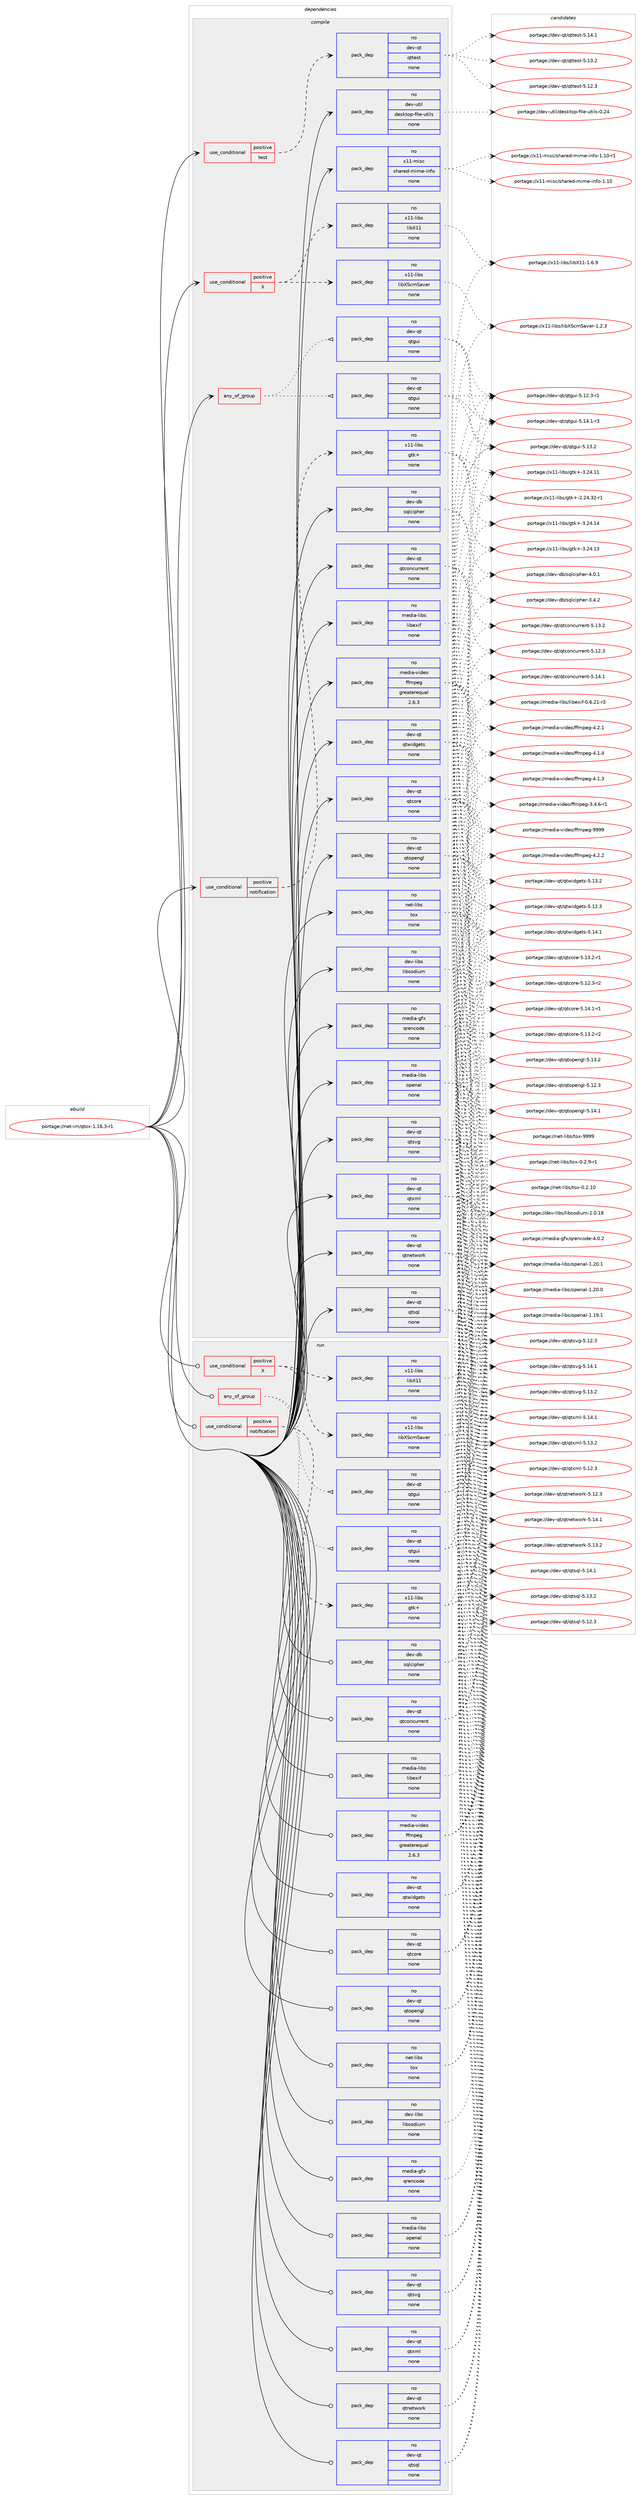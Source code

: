 digraph prolog {

# *************
# Graph options
# *************

newrank=true;
concentrate=true;
compound=true;
graph [rankdir=LR,fontname=Helvetica,fontsize=10,ranksep=1.5];#, ranksep=2.5, nodesep=0.2];
edge  [arrowhead=vee];
node  [fontname=Helvetica,fontsize=10];

# **********
# The ebuild
# **********

subgraph cluster_leftcol {
color=gray;
rank=same;
label=<<i>ebuild</i>>;
id [label="portage://net-im/qtox-1.16.3-r1", color=red, width=4, href="../net-im/qtox-1.16.3-r1.svg"];
}

# ****************
# The dependencies
# ****************

subgraph cluster_midcol {
color=gray;
label=<<i>dependencies</i>>;
subgraph cluster_compile {
fillcolor="#eeeeee";
style=filled;
label=<<i>compile</i>>;
subgraph any1175 {
dependency60525 [label=<<TABLE BORDER="0" CELLBORDER="1" CELLSPACING="0" CELLPADDING="4"><TR><TD CELLPADDING="10">any_of_group</TD></TR></TABLE>>, shape=none, color=red];subgraph pack47262 {
dependency60526 [label=<<TABLE BORDER="0" CELLBORDER="1" CELLSPACING="0" CELLPADDING="4" WIDTH="220"><TR><TD ROWSPAN="6" CELLPADDING="30">pack_dep</TD></TR><TR><TD WIDTH="110">no</TD></TR><TR><TD>dev-qt</TD></TR><TR><TD>qtgui</TD></TR><TR><TD>none</TD></TR><TR><TD></TD></TR></TABLE>>, shape=none, color=blue];
}
dependency60525:e -> dependency60526:w [weight=20,style="dotted",arrowhead="oinv"];
subgraph pack47263 {
dependency60527 [label=<<TABLE BORDER="0" CELLBORDER="1" CELLSPACING="0" CELLPADDING="4" WIDTH="220"><TR><TD ROWSPAN="6" CELLPADDING="30">pack_dep</TD></TR><TR><TD WIDTH="110">no</TD></TR><TR><TD>dev-qt</TD></TR><TR><TD>qtgui</TD></TR><TR><TD>none</TD></TR><TR><TD></TD></TR></TABLE>>, shape=none, color=blue];
}
dependency60525:e -> dependency60527:w [weight=20,style="dotted",arrowhead="oinv"];
}
id:e -> dependency60525:w [weight=20,style="solid",arrowhead="vee"];
subgraph cond12079 {
dependency60528 [label=<<TABLE BORDER="0" CELLBORDER="1" CELLSPACING="0" CELLPADDING="4"><TR><TD ROWSPAN="3" CELLPADDING="10">use_conditional</TD></TR><TR><TD>positive</TD></TR><TR><TD>X</TD></TR></TABLE>>, shape=none, color=red];
subgraph pack47264 {
dependency60529 [label=<<TABLE BORDER="0" CELLBORDER="1" CELLSPACING="0" CELLPADDING="4" WIDTH="220"><TR><TD ROWSPAN="6" CELLPADDING="30">pack_dep</TD></TR><TR><TD WIDTH="110">no</TD></TR><TR><TD>x11-libs</TD></TR><TR><TD>libX11</TD></TR><TR><TD>none</TD></TR><TR><TD></TD></TR></TABLE>>, shape=none, color=blue];
}
dependency60528:e -> dependency60529:w [weight=20,style="dashed",arrowhead="vee"];
subgraph pack47265 {
dependency60530 [label=<<TABLE BORDER="0" CELLBORDER="1" CELLSPACING="0" CELLPADDING="4" WIDTH="220"><TR><TD ROWSPAN="6" CELLPADDING="30">pack_dep</TD></TR><TR><TD WIDTH="110">no</TD></TR><TR><TD>x11-libs</TD></TR><TR><TD>libXScrnSaver</TD></TR><TR><TD>none</TD></TR><TR><TD></TD></TR></TABLE>>, shape=none, color=blue];
}
dependency60528:e -> dependency60530:w [weight=20,style="dashed",arrowhead="vee"];
}
id:e -> dependency60528:w [weight=20,style="solid",arrowhead="vee"];
subgraph cond12080 {
dependency60531 [label=<<TABLE BORDER="0" CELLBORDER="1" CELLSPACING="0" CELLPADDING="4"><TR><TD ROWSPAN="3" CELLPADDING="10">use_conditional</TD></TR><TR><TD>positive</TD></TR><TR><TD>notification</TD></TR></TABLE>>, shape=none, color=red];
subgraph pack47266 {
dependency60532 [label=<<TABLE BORDER="0" CELLBORDER="1" CELLSPACING="0" CELLPADDING="4" WIDTH="220"><TR><TD ROWSPAN="6" CELLPADDING="30">pack_dep</TD></TR><TR><TD WIDTH="110">no</TD></TR><TR><TD>x11-libs</TD></TR><TR><TD>gtk+</TD></TR><TR><TD>none</TD></TR><TR><TD></TD></TR></TABLE>>, shape=none, color=blue];
}
dependency60531:e -> dependency60532:w [weight=20,style="dashed",arrowhead="vee"];
}
id:e -> dependency60531:w [weight=20,style="solid",arrowhead="vee"];
subgraph cond12081 {
dependency60533 [label=<<TABLE BORDER="0" CELLBORDER="1" CELLSPACING="0" CELLPADDING="4"><TR><TD ROWSPAN="3" CELLPADDING="10">use_conditional</TD></TR><TR><TD>positive</TD></TR><TR><TD>test</TD></TR></TABLE>>, shape=none, color=red];
subgraph pack47267 {
dependency60534 [label=<<TABLE BORDER="0" CELLBORDER="1" CELLSPACING="0" CELLPADDING="4" WIDTH="220"><TR><TD ROWSPAN="6" CELLPADDING="30">pack_dep</TD></TR><TR><TD WIDTH="110">no</TD></TR><TR><TD>dev-qt</TD></TR><TR><TD>qttest</TD></TR><TR><TD>none</TD></TR><TR><TD></TD></TR></TABLE>>, shape=none, color=blue];
}
dependency60533:e -> dependency60534:w [weight=20,style="dashed",arrowhead="vee"];
}
id:e -> dependency60533:w [weight=20,style="solid",arrowhead="vee"];
subgraph pack47268 {
dependency60535 [label=<<TABLE BORDER="0" CELLBORDER="1" CELLSPACING="0" CELLPADDING="4" WIDTH="220"><TR><TD ROWSPAN="6" CELLPADDING="30">pack_dep</TD></TR><TR><TD WIDTH="110">no</TD></TR><TR><TD>dev-db</TD></TR><TR><TD>sqlcipher</TD></TR><TR><TD>none</TD></TR><TR><TD></TD></TR></TABLE>>, shape=none, color=blue];
}
id:e -> dependency60535:w [weight=20,style="solid",arrowhead="vee"];
subgraph pack47269 {
dependency60536 [label=<<TABLE BORDER="0" CELLBORDER="1" CELLSPACING="0" CELLPADDING="4" WIDTH="220"><TR><TD ROWSPAN="6" CELLPADDING="30">pack_dep</TD></TR><TR><TD WIDTH="110">no</TD></TR><TR><TD>dev-libs</TD></TR><TR><TD>libsodium</TD></TR><TR><TD>none</TD></TR><TR><TD></TD></TR></TABLE>>, shape=none, color=blue];
}
id:e -> dependency60536:w [weight=20,style="solid",arrowhead="vee"];
subgraph pack47270 {
dependency60537 [label=<<TABLE BORDER="0" CELLBORDER="1" CELLSPACING="0" CELLPADDING="4" WIDTH="220"><TR><TD ROWSPAN="6" CELLPADDING="30">pack_dep</TD></TR><TR><TD WIDTH="110">no</TD></TR><TR><TD>dev-qt</TD></TR><TR><TD>qtconcurrent</TD></TR><TR><TD>none</TD></TR><TR><TD></TD></TR></TABLE>>, shape=none, color=blue];
}
id:e -> dependency60537:w [weight=20,style="solid",arrowhead="vee"];
subgraph pack47271 {
dependency60538 [label=<<TABLE BORDER="0" CELLBORDER="1" CELLSPACING="0" CELLPADDING="4" WIDTH="220"><TR><TD ROWSPAN="6" CELLPADDING="30">pack_dep</TD></TR><TR><TD WIDTH="110">no</TD></TR><TR><TD>dev-qt</TD></TR><TR><TD>qtcore</TD></TR><TR><TD>none</TD></TR><TR><TD></TD></TR></TABLE>>, shape=none, color=blue];
}
id:e -> dependency60538:w [weight=20,style="solid",arrowhead="vee"];
subgraph pack47272 {
dependency60539 [label=<<TABLE BORDER="0" CELLBORDER="1" CELLSPACING="0" CELLPADDING="4" WIDTH="220"><TR><TD ROWSPAN="6" CELLPADDING="30">pack_dep</TD></TR><TR><TD WIDTH="110">no</TD></TR><TR><TD>dev-qt</TD></TR><TR><TD>qtnetwork</TD></TR><TR><TD>none</TD></TR><TR><TD></TD></TR></TABLE>>, shape=none, color=blue];
}
id:e -> dependency60539:w [weight=20,style="solid",arrowhead="vee"];
subgraph pack47273 {
dependency60540 [label=<<TABLE BORDER="0" CELLBORDER="1" CELLSPACING="0" CELLPADDING="4" WIDTH="220"><TR><TD ROWSPAN="6" CELLPADDING="30">pack_dep</TD></TR><TR><TD WIDTH="110">no</TD></TR><TR><TD>dev-qt</TD></TR><TR><TD>qtopengl</TD></TR><TR><TD>none</TD></TR><TR><TD></TD></TR></TABLE>>, shape=none, color=blue];
}
id:e -> dependency60540:w [weight=20,style="solid",arrowhead="vee"];
subgraph pack47274 {
dependency60541 [label=<<TABLE BORDER="0" CELLBORDER="1" CELLSPACING="0" CELLPADDING="4" WIDTH="220"><TR><TD ROWSPAN="6" CELLPADDING="30">pack_dep</TD></TR><TR><TD WIDTH="110">no</TD></TR><TR><TD>dev-qt</TD></TR><TR><TD>qtsql</TD></TR><TR><TD>none</TD></TR><TR><TD></TD></TR></TABLE>>, shape=none, color=blue];
}
id:e -> dependency60541:w [weight=20,style="solid",arrowhead="vee"];
subgraph pack47275 {
dependency60542 [label=<<TABLE BORDER="0" CELLBORDER="1" CELLSPACING="0" CELLPADDING="4" WIDTH="220"><TR><TD ROWSPAN="6" CELLPADDING="30">pack_dep</TD></TR><TR><TD WIDTH="110">no</TD></TR><TR><TD>dev-qt</TD></TR><TR><TD>qtsvg</TD></TR><TR><TD>none</TD></TR><TR><TD></TD></TR></TABLE>>, shape=none, color=blue];
}
id:e -> dependency60542:w [weight=20,style="solid",arrowhead="vee"];
subgraph pack47276 {
dependency60543 [label=<<TABLE BORDER="0" CELLBORDER="1" CELLSPACING="0" CELLPADDING="4" WIDTH="220"><TR><TD ROWSPAN="6" CELLPADDING="30">pack_dep</TD></TR><TR><TD WIDTH="110">no</TD></TR><TR><TD>dev-qt</TD></TR><TR><TD>qtwidgets</TD></TR><TR><TD>none</TD></TR><TR><TD></TD></TR></TABLE>>, shape=none, color=blue];
}
id:e -> dependency60543:w [weight=20,style="solid",arrowhead="vee"];
subgraph pack47277 {
dependency60544 [label=<<TABLE BORDER="0" CELLBORDER="1" CELLSPACING="0" CELLPADDING="4" WIDTH="220"><TR><TD ROWSPAN="6" CELLPADDING="30">pack_dep</TD></TR><TR><TD WIDTH="110">no</TD></TR><TR><TD>dev-qt</TD></TR><TR><TD>qtxml</TD></TR><TR><TD>none</TD></TR><TR><TD></TD></TR></TABLE>>, shape=none, color=blue];
}
id:e -> dependency60544:w [weight=20,style="solid",arrowhead="vee"];
subgraph pack47278 {
dependency60545 [label=<<TABLE BORDER="0" CELLBORDER="1" CELLSPACING="0" CELLPADDING="4" WIDTH="220"><TR><TD ROWSPAN="6" CELLPADDING="30">pack_dep</TD></TR><TR><TD WIDTH="110">no</TD></TR><TR><TD>dev-util</TD></TR><TR><TD>desktop-file-utils</TD></TR><TR><TD>none</TD></TR><TR><TD></TD></TR></TABLE>>, shape=none, color=blue];
}
id:e -> dependency60545:w [weight=20,style="solid",arrowhead="vee"];
subgraph pack47279 {
dependency60546 [label=<<TABLE BORDER="0" CELLBORDER="1" CELLSPACING="0" CELLPADDING="4" WIDTH="220"><TR><TD ROWSPAN="6" CELLPADDING="30">pack_dep</TD></TR><TR><TD WIDTH="110">no</TD></TR><TR><TD>media-gfx</TD></TR><TR><TD>qrencode</TD></TR><TR><TD>none</TD></TR><TR><TD></TD></TR></TABLE>>, shape=none, color=blue];
}
id:e -> dependency60546:w [weight=20,style="solid",arrowhead="vee"];
subgraph pack47280 {
dependency60547 [label=<<TABLE BORDER="0" CELLBORDER="1" CELLSPACING="0" CELLPADDING="4" WIDTH="220"><TR><TD ROWSPAN="6" CELLPADDING="30">pack_dep</TD></TR><TR><TD WIDTH="110">no</TD></TR><TR><TD>media-libs</TD></TR><TR><TD>libexif</TD></TR><TR><TD>none</TD></TR><TR><TD></TD></TR></TABLE>>, shape=none, color=blue];
}
id:e -> dependency60547:w [weight=20,style="solid",arrowhead="vee"];
subgraph pack47281 {
dependency60548 [label=<<TABLE BORDER="0" CELLBORDER="1" CELLSPACING="0" CELLPADDING="4" WIDTH="220"><TR><TD ROWSPAN="6" CELLPADDING="30">pack_dep</TD></TR><TR><TD WIDTH="110">no</TD></TR><TR><TD>media-libs</TD></TR><TR><TD>openal</TD></TR><TR><TD>none</TD></TR><TR><TD></TD></TR></TABLE>>, shape=none, color=blue];
}
id:e -> dependency60548:w [weight=20,style="solid",arrowhead="vee"];
subgraph pack47282 {
dependency60549 [label=<<TABLE BORDER="0" CELLBORDER="1" CELLSPACING="0" CELLPADDING="4" WIDTH="220"><TR><TD ROWSPAN="6" CELLPADDING="30">pack_dep</TD></TR><TR><TD WIDTH="110">no</TD></TR><TR><TD>media-video</TD></TR><TR><TD>ffmpeg</TD></TR><TR><TD>greaterequal</TD></TR><TR><TD>2.6.3</TD></TR></TABLE>>, shape=none, color=blue];
}
id:e -> dependency60549:w [weight=20,style="solid",arrowhead="vee"];
subgraph pack47283 {
dependency60550 [label=<<TABLE BORDER="0" CELLBORDER="1" CELLSPACING="0" CELLPADDING="4" WIDTH="220"><TR><TD ROWSPAN="6" CELLPADDING="30">pack_dep</TD></TR><TR><TD WIDTH="110">no</TD></TR><TR><TD>net-libs</TD></TR><TR><TD>tox</TD></TR><TR><TD>none</TD></TR><TR><TD></TD></TR></TABLE>>, shape=none, color=blue];
}
id:e -> dependency60550:w [weight=20,style="solid",arrowhead="vee"];
subgraph pack47284 {
dependency60551 [label=<<TABLE BORDER="0" CELLBORDER="1" CELLSPACING="0" CELLPADDING="4" WIDTH="220"><TR><TD ROWSPAN="6" CELLPADDING="30">pack_dep</TD></TR><TR><TD WIDTH="110">no</TD></TR><TR><TD>x11-misc</TD></TR><TR><TD>shared-mime-info</TD></TR><TR><TD>none</TD></TR><TR><TD></TD></TR></TABLE>>, shape=none, color=blue];
}
id:e -> dependency60551:w [weight=20,style="solid",arrowhead="vee"];
}
subgraph cluster_compileandrun {
fillcolor="#eeeeee";
style=filled;
label=<<i>compile and run</i>>;
}
subgraph cluster_run {
fillcolor="#eeeeee";
style=filled;
label=<<i>run</i>>;
subgraph any1176 {
dependency60552 [label=<<TABLE BORDER="0" CELLBORDER="1" CELLSPACING="0" CELLPADDING="4"><TR><TD CELLPADDING="10">any_of_group</TD></TR></TABLE>>, shape=none, color=red];subgraph pack47285 {
dependency60553 [label=<<TABLE BORDER="0" CELLBORDER="1" CELLSPACING="0" CELLPADDING="4" WIDTH="220"><TR><TD ROWSPAN="6" CELLPADDING="30">pack_dep</TD></TR><TR><TD WIDTH="110">no</TD></TR><TR><TD>dev-qt</TD></TR><TR><TD>qtgui</TD></TR><TR><TD>none</TD></TR><TR><TD></TD></TR></TABLE>>, shape=none, color=blue];
}
dependency60552:e -> dependency60553:w [weight=20,style="dotted",arrowhead="oinv"];
subgraph pack47286 {
dependency60554 [label=<<TABLE BORDER="0" CELLBORDER="1" CELLSPACING="0" CELLPADDING="4" WIDTH="220"><TR><TD ROWSPAN="6" CELLPADDING="30">pack_dep</TD></TR><TR><TD WIDTH="110">no</TD></TR><TR><TD>dev-qt</TD></TR><TR><TD>qtgui</TD></TR><TR><TD>none</TD></TR><TR><TD></TD></TR></TABLE>>, shape=none, color=blue];
}
dependency60552:e -> dependency60554:w [weight=20,style="dotted",arrowhead="oinv"];
}
id:e -> dependency60552:w [weight=20,style="solid",arrowhead="odot"];
subgraph cond12082 {
dependency60555 [label=<<TABLE BORDER="0" CELLBORDER="1" CELLSPACING="0" CELLPADDING="4"><TR><TD ROWSPAN="3" CELLPADDING="10">use_conditional</TD></TR><TR><TD>positive</TD></TR><TR><TD>X</TD></TR></TABLE>>, shape=none, color=red];
subgraph pack47287 {
dependency60556 [label=<<TABLE BORDER="0" CELLBORDER="1" CELLSPACING="0" CELLPADDING="4" WIDTH="220"><TR><TD ROWSPAN="6" CELLPADDING="30">pack_dep</TD></TR><TR><TD WIDTH="110">no</TD></TR><TR><TD>x11-libs</TD></TR><TR><TD>libX11</TD></TR><TR><TD>none</TD></TR><TR><TD></TD></TR></TABLE>>, shape=none, color=blue];
}
dependency60555:e -> dependency60556:w [weight=20,style="dashed",arrowhead="vee"];
subgraph pack47288 {
dependency60557 [label=<<TABLE BORDER="0" CELLBORDER="1" CELLSPACING="0" CELLPADDING="4" WIDTH="220"><TR><TD ROWSPAN="6" CELLPADDING="30">pack_dep</TD></TR><TR><TD WIDTH="110">no</TD></TR><TR><TD>x11-libs</TD></TR><TR><TD>libXScrnSaver</TD></TR><TR><TD>none</TD></TR><TR><TD></TD></TR></TABLE>>, shape=none, color=blue];
}
dependency60555:e -> dependency60557:w [weight=20,style="dashed",arrowhead="vee"];
}
id:e -> dependency60555:w [weight=20,style="solid",arrowhead="odot"];
subgraph cond12083 {
dependency60558 [label=<<TABLE BORDER="0" CELLBORDER="1" CELLSPACING="0" CELLPADDING="4"><TR><TD ROWSPAN="3" CELLPADDING="10">use_conditional</TD></TR><TR><TD>positive</TD></TR><TR><TD>notification</TD></TR></TABLE>>, shape=none, color=red];
subgraph pack47289 {
dependency60559 [label=<<TABLE BORDER="0" CELLBORDER="1" CELLSPACING="0" CELLPADDING="4" WIDTH="220"><TR><TD ROWSPAN="6" CELLPADDING="30">pack_dep</TD></TR><TR><TD WIDTH="110">no</TD></TR><TR><TD>x11-libs</TD></TR><TR><TD>gtk+</TD></TR><TR><TD>none</TD></TR><TR><TD></TD></TR></TABLE>>, shape=none, color=blue];
}
dependency60558:e -> dependency60559:w [weight=20,style="dashed",arrowhead="vee"];
}
id:e -> dependency60558:w [weight=20,style="solid",arrowhead="odot"];
subgraph pack47290 {
dependency60560 [label=<<TABLE BORDER="0" CELLBORDER="1" CELLSPACING="0" CELLPADDING="4" WIDTH="220"><TR><TD ROWSPAN="6" CELLPADDING="30">pack_dep</TD></TR><TR><TD WIDTH="110">no</TD></TR><TR><TD>dev-db</TD></TR><TR><TD>sqlcipher</TD></TR><TR><TD>none</TD></TR><TR><TD></TD></TR></TABLE>>, shape=none, color=blue];
}
id:e -> dependency60560:w [weight=20,style="solid",arrowhead="odot"];
subgraph pack47291 {
dependency60561 [label=<<TABLE BORDER="0" CELLBORDER="1" CELLSPACING="0" CELLPADDING="4" WIDTH="220"><TR><TD ROWSPAN="6" CELLPADDING="30">pack_dep</TD></TR><TR><TD WIDTH="110">no</TD></TR><TR><TD>dev-libs</TD></TR><TR><TD>libsodium</TD></TR><TR><TD>none</TD></TR><TR><TD></TD></TR></TABLE>>, shape=none, color=blue];
}
id:e -> dependency60561:w [weight=20,style="solid",arrowhead="odot"];
subgraph pack47292 {
dependency60562 [label=<<TABLE BORDER="0" CELLBORDER="1" CELLSPACING="0" CELLPADDING="4" WIDTH="220"><TR><TD ROWSPAN="6" CELLPADDING="30">pack_dep</TD></TR><TR><TD WIDTH="110">no</TD></TR><TR><TD>dev-qt</TD></TR><TR><TD>qtconcurrent</TD></TR><TR><TD>none</TD></TR><TR><TD></TD></TR></TABLE>>, shape=none, color=blue];
}
id:e -> dependency60562:w [weight=20,style="solid",arrowhead="odot"];
subgraph pack47293 {
dependency60563 [label=<<TABLE BORDER="0" CELLBORDER="1" CELLSPACING="0" CELLPADDING="4" WIDTH="220"><TR><TD ROWSPAN="6" CELLPADDING="30">pack_dep</TD></TR><TR><TD WIDTH="110">no</TD></TR><TR><TD>dev-qt</TD></TR><TR><TD>qtcore</TD></TR><TR><TD>none</TD></TR><TR><TD></TD></TR></TABLE>>, shape=none, color=blue];
}
id:e -> dependency60563:w [weight=20,style="solid",arrowhead="odot"];
subgraph pack47294 {
dependency60564 [label=<<TABLE BORDER="0" CELLBORDER="1" CELLSPACING="0" CELLPADDING="4" WIDTH="220"><TR><TD ROWSPAN="6" CELLPADDING="30">pack_dep</TD></TR><TR><TD WIDTH="110">no</TD></TR><TR><TD>dev-qt</TD></TR><TR><TD>qtnetwork</TD></TR><TR><TD>none</TD></TR><TR><TD></TD></TR></TABLE>>, shape=none, color=blue];
}
id:e -> dependency60564:w [weight=20,style="solid",arrowhead="odot"];
subgraph pack47295 {
dependency60565 [label=<<TABLE BORDER="0" CELLBORDER="1" CELLSPACING="0" CELLPADDING="4" WIDTH="220"><TR><TD ROWSPAN="6" CELLPADDING="30">pack_dep</TD></TR><TR><TD WIDTH="110">no</TD></TR><TR><TD>dev-qt</TD></TR><TR><TD>qtopengl</TD></TR><TR><TD>none</TD></TR><TR><TD></TD></TR></TABLE>>, shape=none, color=blue];
}
id:e -> dependency60565:w [weight=20,style="solid",arrowhead="odot"];
subgraph pack47296 {
dependency60566 [label=<<TABLE BORDER="0" CELLBORDER="1" CELLSPACING="0" CELLPADDING="4" WIDTH="220"><TR><TD ROWSPAN="6" CELLPADDING="30">pack_dep</TD></TR><TR><TD WIDTH="110">no</TD></TR><TR><TD>dev-qt</TD></TR><TR><TD>qtsql</TD></TR><TR><TD>none</TD></TR><TR><TD></TD></TR></TABLE>>, shape=none, color=blue];
}
id:e -> dependency60566:w [weight=20,style="solid",arrowhead="odot"];
subgraph pack47297 {
dependency60567 [label=<<TABLE BORDER="0" CELLBORDER="1" CELLSPACING="0" CELLPADDING="4" WIDTH="220"><TR><TD ROWSPAN="6" CELLPADDING="30">pack_dep</TD></TR><TR><TD WIDTH="110">no</TD></TR><TR><TD>dev-qt</TD></TR><TR><TD>qtsvg</TD></TR><TR><TD>none</TD></TR><TR><TD></TD></TR></TABLE>>, shape=none, color=blue];
}
id:e -> dependency60567:w [weight=20,style="solid",arrowhead="odot"];
subgraph pack47298 {
dependency60568 [label=<<TABLE BORDER="0" CELLBORDER="1" CELLSPACING="0" CELLPADDING="4" WIDTH="220"><TR><TD ROWSPAN="6" CELLPADDING="30">pack_dep</TD></TR><TR><TD WIDTH="110">no</TD></TR><TR><TD>dev-qt</TD></TR><TR><TD>qtwidgets</TD></TR><TR><TD>none</TD></TR><TR><TD></TD></TR></TABLE>>, shape=none, color=blue];
}
id:e -> dependency60568:w [weight=20,style="solid",arrowhead="odot"];
subgraph pack47299 {
dependency60569 [label=<<TABLE BORDER="0" CELLBORDER="1" CELLSPACING="0" CELLPADDING="4" WIDTH="220"><TR><TD ROWSPAN="6" CELLPADDING="30">pack_dep</TD></TR><TR><TD WIDTH="110">no</TD></TR><TR><TD>dev-qt</TD></TR><TR><TD>qtxml</TD></TR><TR><TD>none</TD></TR><TR><TD></TD></TR></TABLE>>, shape=none, color=blue];
}
id:e -> dependency60569:w [weight=20,style="solid",arrowhead="odot"];
subgraph pack47300 {
dependency60570 [label=<<TABLE BORDER="0" CELLBORDER="1" CELLSPACING="0" CELLPADDING="4" WIDTH="220"><TR><TD ROWSPAN="6" CELLPADDING="30">pack_dep</TD></TR><TR><TD WIDTH="110">no</TD></TR><TR><TD>media-gfx</TD></TR><TR><TD>qrencode</TD></TR><TR><TD>none</TD></TR><TR><TD></TD></TR></TABLE>>, shape=none, color=blue];
}
id:e -> dependency60570:w [weight=20,style="solid",arrowhead="odot"];
subgraph pack47301 {
dependency60571 [label=<<TABLE BORDER="0" CELLBORDER="1" CELLSPACING="0" CELLPADDING="4" WIDTH="220"><TR><TD ROWSPAN="6" CELLPADDING="30">pack_dep</TD></TR><TR><TD WIDTH="110">no</TD></TR><TR><TD>media-libs</TD></TR><TR><TD>libexif</TD></TR><TR><TD>none</TD></TR><TR><TD></TD></TR></TABLE>>, shape=none, color=blue];
}
id:e -> dependency60571:w [weight=20,style="solid",arrowhead="odot"];
subgraph pack47302 {
dependency60572 [label=<<TABLE BORDER="0" CELLBORDER="1" CELLSPACING="0" CELLPADDING="4" WIDTH="220"><TR><TD ROWSPAN="6" CELLPADDING="30">pack_dep</TD></TR><TR><TD WIDTH="110">no</TD></TR><TR><TD>media-libs</TD></TR><TR><TD>openal</TD></TR><TR><TD>none</TD></TR><TR><TD></TD></TR></TABLE>>, shape=none, color=blue];
}
id:e -> dependency60572:w [weight=20,style="solid",arrowhead="odot"];
subgraph pack47303 {
dependency60573 [label=<<TABLE BORDER="0" CELLBORDER="1" CELLSPACING="0" CELLPADDING="4" WIDTH="220"><TR><TD ROWSPAN="6" CELLPADDING="30">pack_dep</TD></TR><TR><TD WIDTH="110">no</TD></TR><TR><TD>media-video</TD></TR><TR><TD>ffmpeg</TD></TR><TR><TD>greaterequal</TD></TR><TR><TD>2.6.3</TD></TR></TABLE>>, shape=none, color=blue];
}
id:e -> dependency60573:w [weight=20,style="solid",arrowhead="odot"];
subgraph pack47304 {
dependency60574 [label=<<TABLE BORDER="0" CELLBORDER="1" CELLSPACING="0" CELLPADDING="4" WIDTH="220"><TR><TD ROWSPAN="6" CELLPADDING="30">pack_dep</TD></TR><TR><TD WIDTH="110">no</TD></TR><TR><TD>net-libs</TD></TR><TR><TD>tox</TD></TR><TR><TD>none</TD></TR><TR><TD></TD></TR></TABLE>>, shape=none, color=blue];
}
id:e -> dependency60574:w [weight=20,style="solid",arrowhead="odot"];
}
}

# **************
# The candidates
# **************

subgraph cluster_choices {
rank=same;
color=gray;
label=<<i>candidates</i>>;

subgraph choice47262 {
color=black;
nodesep=1;
choice1001011184511311647113116103117105455346495246494511451 [label="portage://dev-qt/qtgui-5.14.1-r3", color=red, width=4,href="../dev-qt/qtgui-5.14.1-r3.svg"];
choice100101118451131164711311610311710545534649514650 [label="portage://dev-qt/qtgui-5.13.2", color=red, width=4,href="../dev-qt/qtgui-5.13.2.svg"];
choice1001011184511311647113116103117105455346495046514511449 [label="portage://dev-qt/qtgui-5.12.3-r1", color=red, width=4,href="../dev-qt/qtgui-5.12.3-r1.svg"];
dependency60526:e -> choice1001011184511311647113116103117105455346495246494511451:w [style=dotted,weight="100"];
dependency60526:e -> choice100101118451131164711311610311710545534649514650:w [style=dotted,weight="100"];
dependency60526:e -> choice1001011184511311647113116103117105455346495046514511449:w [style=dotted,weight="100"];
}
subgraph choice47263 {
color=black;
nodesep=1;
choice1001011184511311647113116103117105455346495246494511451 [label="portage://dev-qt/qtgui-5.14.1-r3", color=red, width=4,href="../dev-qt/qtgui-5.14.1-r3.svg"];
choice100101118451131164711311610311710545534649514650 [label="portage://dev-qt/qtgui-5.13.2", color=red, width=4,href="../dev-qt/qtgui-5.13.2.svg"];
choice1001011184511311647113116103117105455346495046514511449 [label="portage://dev-qt/qtgui-5.12.3-r1", color=red, width=4,href="../dev-qt/qtgui-5.12.3-r1.svg"];
dependency60527:e -> choice1001011184511311647113116103117105455346495246494511451:w [style=dotted,weight="100"];
dependency60527:e -> choice100101118451131164711311610311710545534649514650:w [style=dotted,weight="100"];
dependency60527:e -> choice1001011184511311647113116103117105455346495046514511449:w [style=dotted,weight="100"];
}
subgraph choice47264 {
color=black;
nodesep=1;
choice120494945108105981154710810598884949454946544657 [label="portage://x11-libs/libX11-1.6.9", color=red, width=4,href="../x11-libs/libX11-1.6.9.svg"];
dependency60529:e -> choice120494945108105981154710810598884949454946544657:w [style=dotted,weight="100"];
}
subgraph choice47265 {
color=black;
nodesep=1;
choice1204949451081059811547108105988883991141108397118101114454946504651 [label="portage://x11-libs/libXScrnSaver-1.2.3", color=red, width=4,href="../x11-libs/libXScrnSaver-1.2.3.svg"];
dependency60530:e -> choice1204949451081059811547108105988883991141108397118101114454946504651:w [style=dotted,weight="100"];
}
subgraph choice47266 {
color=black;
nodesep=1;
choice1204949451081059811547103116107434551465052464952 [label="portage://x11-libs/gtk+-3.24.14", color=red, width=4,href="../x11-libs/gtk+-3.24.14.svg"];
choice1204949451081059811547103116107434551465052464951 [label="portage://x11-libs/gtk+-3.24.13", color=red, width=4,href="../x11-libs/gtk+-3.24.13.svg"];
choice1204949451081059811547103116107434551465052464949 [label="portage://x11-libs/gtk+-3.24.11", color=red, width=4,href="../x11-libs/gtk+-3.24.11.svg"];
choice12049494510810598115471031161074345504650524651504511449 [label="portage://x11-libs/gtk+-2.24.32-r1", color=red, width=4,href="../x11-libs/gtk+-2.24.32-r1.svg"];
dependency60532:e -> choice1204949451081059811547103116107434551465052464952:w [style=dotted,weight="100"];
dependency60532:e -> choice1204949451081059811547103116107434551465052464951:w [style=dotted,weight="100"];
dependency60532:e -> choice1204949451081059811547103116107434551465052464949:w [style=dotted,weight="100"];
dependency60532:e -> choice12049494510810598115471031161074345504650524651504511449:w [style=dotted,weight="100"];
}
subgraph choice47267 {
color=black;
nodesep=1;
choice100101118451131164711311611610111511645534649524649 [label="portage://dev-qt/qttest-5.14.1", color=red, width=4,href="../dev-qt/qttest-5.14.1.svg"];
choice100101118451131164711311611610111511645534649514650 [label="portage://dev-qt/qttest-5.13.2", color=red, width=4,href="../dev-qt/qttest-5.13.2.svg"];
choice100101118451131164711311611610111511645534649504651 [label="portage://dev-qt/qttest-5.12.3", color=red, width=4,href="../dev-qt/qttest-5.12.3.svg"];
dependency60534:e -> choice100101118451131164711311611610111511645534649524649:w [style=dotted,weight="100"];
dependency60534:e -> choice100101118451131164711311611610111511645534649514650:w [style=dotted,weight="100"];
dependency60534:e -> choice100101118451131164711311611610111511645534649504651:w [style=dotted,weight="100"];
}
subgraph choice47268 {
color=black;
nodesep=1;
choice10010111845100984711511310899105112104101114455246484649 [label="portage://dev-db/sqlcipher-4.0.1", color=red, width=4,href="../dev-db/sqlcipher-4.0.1.svg"];
choice10010111845100984711511310899105112104101114455146524650 [label="portage://dev-db/sqlcipher-3.4.2", color=red, width=4,href="../dev-db/sqlcipher-3.4.2.svg"];
dependency60535:e -> choice10010111845100984711511310899105112104101114455246484649:w [style=dotted,weight="100"];
dependency60535:e -> choice10010111845100984711511310899105112104101114455146524650:w [style=dotted,weight="100"];
}
subgraph choice47269 {
color=black;
nodesep=1;
choice1001011184510810598115471081059811511110010511710945494648464956 [label="portage://dev-libs/libsodium-1.0.18", color=red, width=4,href="../dev-libs/libsodium-1.0.18.svg"];
dependency60536:e -> choice1001011184510810598115471081059811511110010511710945494648464956:w [style=dotted,weight="100"];
}
subgraph choice47270 {
color=black;
nodesep=1;
choice1001011184511311647113116991111109911711411410111011645534649524649 [label="portage://dev-qt/qtconcurrent-5.14.1", color=red, width=4,href="../dev-qt/qtconcurrent-5.14.1.svg"];
choice1001011184511311647113116991111109911711411410111011645534649514650 [label="portage://dev-qt/qtconcurrent-5.13.2", color=red, width=4,href="../dev-qt/qtconcurrent-5.13.2.svg"];
choice1001011184511311647113116991111109911711411410111011645534649504651 [label="portage://dev-qt/qtconcurrent-5.12.3", color=red, width=4,href="../dev-qt/qtconcurrent-5.12.3.svg"];
dependency60537:e -> choice1001011184511311647113116991111109911711411410111011645534649524649:w [style=dotted,weight="100"];
dependency60537:e -> choice1001011184511311647113116991111109911711411410111011645534649514650:w [style=dotted,weight="100"];
dependency60537:e -> choice1001011184511311647113116991111109911711411410111011645534649504651:w [style=dotted,weight="100"];
}
subgraph choice47271 {
color=black;
nodesep=1;
choice100101118451131164711311699111114101455346495246494511449 [label="portage://dev-qt/qtcore-5.14.1-r1", color=red, width=4,href="../dev-qt/qtcore-5.14.1-r1.svg"];
choice100101118451131164711311699111114101455346495146504511450 [label="portage://dev-qt/qtcore-5.13.2-r2", color=red, width=4,href="../dev-qt/qtcore-5.13.2-r2.svg"];
choice100101118451131164711311699111114101455346495146504511449 [label="portage://dev-qt/qtcore-5.13.2-r1", color=red, width=4,href="../dev-qt/qtcore-5.13.2-r1.svg"];
choice100101118451131164711311699111114101455346495046514511450 [label="portage://dev-qt/qtcore-5.12.3-r2", color=red, width=4,href="../dev-qt/qtcore-5.12.3-r2.svg"];
dependency60538:e -> choice100101118451131164711311699111114101455346495246494511449:w [style=dotted,weight="100"];
dependency60538:e -> choice100101118451131164711311699111114101455346495146504511450:w [style=dotted,weight="100"];
dependency60538:e -> choice100101118451131164711311699111114101455346495146504511449:w [style=dotted,weight="100"];
dependency60538:e -> choice100101118451131164711311699111114101455346495046514511450:w [style=dotted,weight="100"];
}
subgraph choice47272 {
color=black;
nodesep=1;
choice100101118451131164711311611010111611911111410745534649524649 [label="portage://dev-qt/qtnetwork-5.14.1", color=red, width=4,href="../dev-qt/qtnetwork-5.14.1.svg"];
choice100101118451131164711311611010111611911111410745534649514650 [label="portage://dev-qt/qtnetwork-5.13.2", color=red, width=4,href="../dev-qt/qtnetwork-5.13.2.svg"];
choice100101118451131164711311611010111611911111410745534649504651 [label="portage://dev-qt/qtnetwork-5.12.3", color=red, width=4,href="../dev-qt/qtnetwork-5.12.3.svg"];
dependency60539:e -> choice100101118451131164711311611010111611911111410745534649524649:w [style=dotted,weight="100"];
dependency60539:e -> choice100101118451131164711311611010111611911111410745534649514650:w [style=dotted,weight="100"];
dependency60539:e -> choice100101118451131164711311611010111611911111410745534649504651:w [style=dotted,weight="100"];
}
subgraph choice47273 {
color=black;
nodesep=1;
choice100101118451131164711311611111210111010310845534649524649 [label="portage://dev-qt/qtopengl-5.14.1", color=red, width=4,href="../dev-qt/qtopengl-5.14.1.svg"];
choice100101118451131164711311611111210111010310845534649514650 [label="portage://dev-qt/qtopengl-5.13.2", color=red, width=4,href="../dev-qt/qtopengl-5.13.2.svg"];
choice100101118451131164711311611111210111010310845534649504651 [label="portage://dev-qt/qtopengl-5.12.3", color=red, width=4,href="../dev-qt/qtopengl-5.12.3.svg"];
dependency60540:e -> choice100101118451131164711311611111210111010310845534649524649:w [style=dotted,weight="100"];
dependency60540:e -> choice100101118451131164711311611111210111010310845534649514650:w [style=dotted,weight="100"];
dependency60540:e -> choice100101118451131164711311611111210111010310845534649504651:w [style=dotted,weight="100"];
}
subgraph choice47274 {
color=black;
nodesep=1;
choice100101118451131164711311611511310845534649524649 [label="portage://dev-qt/qtsql-5.14.1", color=red, width=4,href="../dev-qt/qtsql-5.14.1.svg"];
choice100101118451131164711311611511310845534649514650 [label="portage://dev-qt/qtsql-5.13.2", color=red, width=4,href="../dev-qt/qtsql-5.13.2.svg"];
choice100101118451131164711311611511310845534649504651 [label="portage://dev-qt/qtsql-5.12.3", color=red, width=4,href="../dev-qt/qtsql-5.12.3.svg"];
dependency60541:e -> choice100101118451131164711311611511310845534649524649:w [style=dotted,weight="100"];
dependency60541:e -> choice100101118451131164711311611511310845534649514650:w [style=dotted,weight="100"];
dependency60541:e -> choice100101118451131164711311611511310845534649504651:w [style=dotted,weight="100"];
}
subgraph choice47275 {
color=black;
nodesep=1;
choice100101118451131164711311611511810345534649524649 [label="portage://dev-qt/qtsvg-5.14.1", color=red, width=4,href="../dev-qt/qtsvg-5.14.1.svg"];
choice100101118451131164711311611511810345534649514650 [label="portage://dev-qt/qtsvg-5.13.2", color=red, width=4,href="../dev-qt/qtsvg-5.13.2.svg"];
choice100101118451131164711311611511810345534649504651 [label="portage://dev-qt/qtsvg-5.12.3", color=red, width=4,href="../dev-qt/qtsvg-5.12.3.svg"];
dependency60542:e -> choice100101118451131164711311611511810345534649524649:w [style=dotted,weight="100"];
dependency60542:e -> choice100101118451131164711311611511810345534649514650:w [style=dotted,weight="100"];
dependency60542:e -> choice100101118451131164711311611511810345534649504651:w [style=dotted,weight="100"];
}
subgraph choice47276 {
color=black;
nodesep=1;
choice100101118451131164711311611910510010310111611545534649524649 [label="portage://dev-qt/qtwidgets-5.14.1", color=red, width=4,href="../dev-qt/qtwidgets-5.14.1.svg"];
choice100101118451131164711311611910510010310111611545534649514650 [label="portage://dev-qt/qtwidgets-5.13.2", color=red, width=4,href="../dev-qt/qtwidgets-5.13.2.svg"];
choice100101118451131164711311611910510010310111611545534649504651 [label="portage://dev-qt/qtwidgets-5.12.3", color=red, width=4,href="../dev-qt/qtwidgets-5.12.3.svg"];
dependency60543:e -> choice100101118451131164711311611910510010310111611545534649524649:w [style=dotted,weight="100"];
dependency60543:e -> choice100101118451131164711311611910510010310111611545534649514650:w [style=dotted,weight="100"];
dependency60543:e -> choice100101118451131164711311611910510010310111611545534649504651:w [style=dotted,weight="100"];
}
subgraph choice47277 {
color=black;
nodesep=1;
choice100101118451131164711311612010910845534649524649 [label="portage://dev-qt/qtxml-5.14.1", color=red, width=4,href="../dev-qt/qtxml-5.14.1.svg"];
choice100101118451131164711311612010910845534649514650 [label="portage://dev-qt/qtxml-5.13.2", color=red, width=4,href="../dev-qt/qtxml-5.13.2.svg"];
choice100101118451131164711311612010910845534649504651 [label="portage://dev-qt/qtxml-5.12.3", color=red, width=4,href="../dev-qt/qtxml-5.12.3.svg"];
dependency60544:e -> choice100101118451131164711311612010910845534649524649:w [style=dotted,weight="100"];
dependency60544:e -> choice100101118451131164711311612010910845534649514650:w [style=dotted,weight="100"];
dependency60544:e -> choice100101118451131164711311612010910845534649504651:w [style=dotted,weight="100"];
}
subgraph choice47278 {
color=black;
nodesep=1;
choice100101118451171161051084710010111510711611111245102105108101451171161051081154548465052 [label="portage://dev-util/desktop-file-utils-0.24", color=red, width=4,href="../dev-util/desktop-file-utils-0.24.svg"];
dependency60545:e -> choice100101118451171161051084710010111510711611111245102105108101451171161051081154548465052:w [style=dotted,weight="100"];
}
subgraph choice47279 {
color=black;
nodesep=1;
choice10910110010597451031021204711311410111099111100101455246484650 [label="portage://media-gfx/qrencode-4.0.2", color=red, width=4,href="../media-gfx/qrencode-4.0.2.svg"];
dependency60546:e -> choice10910110010597451031021204711311410111099111100101455246484650:w [style=dotted,weight="100"];
}
subgraph choice47280 {
color=black;
nodesep=1;
choice1091011001059745108105981154710810598101120105102454846544650494511451 [label="portage://media-libs/libexif-0.6.21-r3", color=red, width=4,href="../media-libs/libexif-0.6.21-r3.svg"];
dependency60547:e -> choice1091011001059745108105981154710810598101120105102454846544650494511451:w [style=dotted,weight="100"];
}
subgraph choice47281 {
color=black;
nodesep=1;
choice109101100105974510810598115471111121011109710845494650484649 [label="portage://media-libs/openal-1.20.1", color=red, width=4,href="../media-libs/openal-1.20.1.svg"];
choice109101100105974510810598115471111121011109710845494650484648 [label="portage://media-libs/openal-1.20.0", color=red, width=4,href="../media-libs/openal-1.20.0.svg"];
choice109101100105974510810598115471111121011109710845494649574649 [label="portage://media-libs/openal-1.19.1", color=red, width=4,href="../media-libs/openal-1.19.1.svg"];
dependency60548:e -> choice109101100105974510810598115471111121011109710845494650484649:w [style=dotted,weight="100"];
dependency60548:e -> choice109101100105974510810598115471111121011109710845494650484648:w [style=dotted,weight="100"];
dependency60548:e -> choice109101100105974510810598115471111121011109710845494649574649:w [style=dotted,weight="100"];
}
subgraph choice47282 {
color=black;
nodesep=1;
choice1091011001059745118105100101111471021021091121011034557575757 [label="portage://media-video/ffmpeg-9999", color=red, width=4,href="../media-video/ffmpeg-9999.svg"];
choice109101100105974511810510010111147102102109112101103455246504650 [label="portage://media-video/ffmpeg-4.2.2", color=red, width=4,href="../media-video/ffmpeg-4.2.2.svg"];
choice109101100105974511810510010111147102102109112101103455246504649 [label="portage://media-video/ffmpeg-4.2.1", color=red, width=4,href="../media-video/ffmpeg-4.2.1.svg"];
choice109101100105974511810510010111147102102109112101103455246494652 [label="portage://media-video/ffmpeg-4.1.4", color=red, width=4,href="../media-video/ffmpeg-4.1.4.svg"];
choice109101100105974511810510010111147102102109112101103455246494651 [label="portage://media-video/ffmpeg-4.1.3", color=red, width=4,href="../media-video/ffmpeg-4.1.3.svg"];
choice1091011001059745118105100101111471021021091121011034551465246544511449 [label="portage://media-video/ffmpeg-3.4.6-r1", color=red, width=4,href="../media-video/ffmpeg-3.4.6-r1.svg"];
dependency60549:e -> choice1091011001059745118105100101111471021021091121011034557575757:w [style=dotted,weight="100"];
dependency60549:e -> choice109101100105974511810510010111147102102109112101103455246504650:w [style=dotted,weight="100"];
dependency60549:e -> choice109101100105974511810510010111147102102109112101103455246504649:w [style=dotted,weight="100"];
dependency60549:e -> choice109101100105974511810510010111147102102109112101103455246494652:w [style=dotted,weight="100"];
dependency60549:e -> choice109101100105974511810510010111147102102109112101103455246494651:w [style=dotted,weight="100"];
dependency60549:e -> choice1091011001059745118105100101111471021021091121011034551465246544511449:w [style=dotted,weight="100"];
}
subgraph choice47283 {
color=black;
nodesep=1;
choice1101011164510810598115471161111204557575757 [label="portage://net-libs/tox-9999", color=red, width=4,href="../net-libs/tox-9999.svg"];
choice1101011164510810598115471161111204548465046574511449 [label="portage://net-libs/tox-0.2.9-r1", color=red, width=4,href="../net-libs/tox-0.2.9-r1.svg"];
choice11010111645108105981154711611112045484650464948 [label="portage://net-libs/tox-0.2.10", color=red, width=4,href="../net-libs/tox-0.2.10.svg"];
dependency60550:e -> choice1101011164510810598115471161111204557575757:w [style=dotted,weight="100"];
dependency60550:e -> choice1101011164510810598115471161111204548465046574511449:w [style=dotted,weight="100"];
dependency60550:e -> choice11010111645108105981154711611112045484650464948:w [style=dotted,weight="100"];
}
subgraph choice47284 {
color=black;
nodesep=1;
choice120494945109105115994711510497114101100451091051091014510511010211145494649484511449 [label="portage://x11-misc/shared-mime-info-1.10-r1", color=red, width=4,href="../x11-misc/shared-mime-info-1.10-r1.svg"];
choice12049494510910511599471151049711410110045109105109101451051101021114549464948 [label="portage://x11-misc/shared-mime-info-1.10", color=red, width=4,href="../x11-misc/shared-mime-info-1.10.svg"];
dependency60551:e -> choice120494945109105115994711510497114101100451091051091014510511010211145494649484511449:w [style=dotted,weight="100"];
dependency60551:e -> choice12049494510910511599471151049711410110045109105109101451051101021114549464948:w [style=dotted,weight="100"];
}
subgraph choice47285 {
color=black;
nodesep=1;
choice1001011184511311647113116103117105455346495246494511451 [label="portage://dev-qt/qtgui-5.14.1-r3", color=red, width=4,href="../dev-qt/qtgui-5.14.1-r3.svg"];
choice100101118451131164711311610311710545534649514650 [label="portage://dev-qt/qtgui-5.13.2", color=red, width=4,href="../dev-qt/qtgui-5.13.2.svg"];
choice1001011184511311647113116103117105455346495046514511449 [label="portage://dev-qt/qtgui-5.12.3-r1", color=red, width=4,href="../dev-qt/qtgui-5.12.3-r1.svg"];
dependency60553:e -> choice1001011184511311647113116103117105455346495246494511451:w [style=dotted,weight="100"];
dependency60553:e -> choice100101118451131164711311610311710545534649514650:w [style=dotted,weight="100"];
dependency60553:e -> choice1001011184511311647113116103117105455346495046514511449:w [style=dotted,weight="100"];
}
subgraph choice47286 {
color=black;
nodesep=1;
choice1001011184511311647113116103117105455346495246494511451 [label="portage://dev-qt/qtgui-5.14.1-r3", color=red, width=4,href="../dev-qt/qtgui-5.14.1-r3.svg"];
choice100101118451131164711311610311710545534649514650 [label="portage://dev-qt/qtgui-5.13.2", color=red, width=4,href="../dev-qt/qtgui-5.13.2.svg"];
choice1001011184511311647113116103117105455346495046514511449 [label="portage://dev-qt/qtgui-5.12.3-r1", color=red, width=4,href="../dev-qt/qtgui-5.12.3-r1.svg"];
dependency60554:e -> choice1001011184511311647113116103117105455346495246494511451:w [style=dotted,weight="100"];
dependency60554:e -> choice100101118451131164711311610311710545534649514650:w [style=dotted,weight="100"];
dependency60554:e -> choice1001011184511311647113116103117105455346495046514511449:w [style=dotted,weight="100"];
}
subgraph choice47287 {
color=black;
nodesep=1;
choice120494945108105981154710810598884949454946544657 [label="portage://x11-libs/libX11-1.6.9", color=red, width=4,href="../x11-libs/libX11-1.6.9.svg"];
dependency60556:e -> choice120494945108105981154710810598884949454946544657:w [style=dotted,weight="100"];
}
subgraph choice47288 {
color=black;
nodesep=1;
choice1204949451081059811547108105988883991141108397118101114454946504651 [label="portage://x11-libs/libXScrnSaver-1.2.3", color=red, width=4,href="../x11-libs/libXScrnSaver-1.2.3.svg"];
dependency60557:e -> choice1204949451081059811547108105988883991141108397118101114454946504651:w [style=dotted,weight="100"];
}
subgraph choice47289 {
color=black;
nodesep=1;
choice1204949451081059811547103116107434551465052464952 [label="portage://x11-libs/gtk+-3.24.14", color=red, width=4,href="../x11-libs/gtk+-3.24.14.svg"];
choice1204949451081059811547103116107434551465052464951 [label="portage://x11-libs/gtk+-3.24.13", color=red, width=4,href="../x11-libs/gtk+-3.24.13.svg"];
choice1204949451081059811547103116107434551465052464949 [label="portage://x11-libs/gtk+-3.24.11", color=red, width=4,href="../x11-libs/gtk+-3.24.11.svg"];
choice12049494510810598115471031161074345504650524651504511449 [label="portage://x11-libs/gtk+-2.24.32-r1", color=red, width=4,href="../x11-libs/gtk+-2.24.32-r1.svg"];
dependency60559:e -> choice1204949451081059811547103116107434551465052464952:w [style=dotted,weight="100"];
dependency60559:e -> choice1204949451081059811547103116107434551465052464951:w [style=dotted,weight="100"];
dependency60559:e -> choice1204949451081059811547103116107434551465052464949:w [style=dotted,weight="100"];
dependency60559:e -> choice12049494510810598115471031161074345504650524651504511449:w [style=dotted,weight="100"];
}
subgraph choice47290 {
color=black;
nodesep=1;
choice10010111845100984711511310899105112104101114455246484649 [label="portage://dev-db/sqlcipher-4.0.1", color=red, width=4,href="../dev-db/sqlcipher-4.0.1.svg"];
choice10010111845100984711511310899105112104101114455146524650 [label="portage://dev-db/sqlcipher-3.4.2", color=red, width=4,href="../dev-db/sqlcipher-3.4.2.svg"];
dependency60560:e -> choice10010111845100984711511310899105112104101114455246484649:w [style=dotted,weight="100"];
dependency60560:e -> choice10010111845100984711511310899105112104101114455146524650:w [style=dotted,weight="100"];
}
subgraph choice47291 {
color=black;
nodesep=1;
choice1001011184510810598115471081059811511110010511710945494648464956 [label="portage://dev-libs/libsodium-1.0.18", color=red, width=4,href="../dev-libs/libsodium-1.0.18.svg"];
dependency60561:e -> choice1001011184510810598115471081059811511110010511710945494648464956:w [style=dotted,weight="100"];
}
subgraph choice47292 {
color=black;
nodesep=1;
choice1001011184511311647113116991111109911711411410111011645534649524649 [label="portage://dev-qt/qtconcurrent-5.14.1", color=red, width=4,href="../dev-qt/qtconcurrent-5.14.1.svg"];
choice1001011184511311647113116991111109911711411410111011645534649514650 [label="portage://dev-qt/qtconcurrent-5.13.2", color=red, width=4,href="../dev-qt/qtconcurrent-5.13.2.svg"];
choice1001011184511311647113116991111109911711411410111011645534649504651 [label="portage://dev-qt/qtconcurrent-5.12.3", color=red, width=4,href="../dev-qt/qtconcurrent-5.12.3.svg"];
dependency60562:e -> choice1001011184511311647113116991111109911711411410111011645534649524649:w [style=dotted,weight="100"];
dependency60562:e -> choice1001011184511311647113116991111109911711411410111011645534649514650:w [style=dotted,weight="100"];
dependency60562:e -> choice1001011184511311647113116991111109911711411410111011645534649504651:w [style=dotted,weight="100"];
}
subgraph choice47293 {
color=black;
nodesep=1;
choice100101118451131164711311699111114101455346495246494511449 [label="portage://dev-qt/qtcore-5.14.1-r1", color=red, width=4,href="../dev-qt/qtcore-5.14.1-r1.svg"];
choice100101118451131164711311699111114101455346495146504511450 [label="portage://dev-qt/qtcore-5.13.2-r2", color=red, width=4,href="../dev-qt/qtcore-5.13.2-r2.svg"];
choice100101118451131164711311699111114101455346495146504511449 [label="portage://dev-qt/qtcore-5.13.2-r1", color=red, width=4,href="../dev-qt/qtcore-5.13.2-r1.svg"];
choice100101118451131164711311699111114101455346495046514511450 [label="portage://dev-qt/qtcore-5.12.3-r2", color=red, width=4,href="../dev-qt/qtcore-5.12.3-r2.svg"];
dependency60563:e -> choice100101118451131164711311699111114101455346495246494511449:w [style=dotted,weight="100"];
dependency60563:e -> choice100101118451131164711311699111114101455346495146504511450:w [style=dotted,weight="100"];
dependency60563:e -> choice100101118451131164711311699111114101455346495146504511449:w [style=dotted,weight="100"];
dependency60563:e -> choice100101118451131164711311699111114101455346495046514511450:w [style=dotted,weight="100"];
}
subgraph choice47294 {
color=black;
nodesep=1;
choice100101118451131164711311611010111611911111410745534649524649 [label="portage://dev-qt/qtnetwork-5.14.1", color=red, width=4,href="../dev-qt/qtnetwork-5.14.1.svg"];
choice100101118451131164711311611010111611911111410745534649514650 [label="portage://dev-qt/qtnetwork-5.13.2", color=red, width=4,href="../dev-qt/qtnetwork-5.13.2.svg"];
choice100101118451131164711311611010111611911111410745534649504651 [label="portage://dev-qt/qtnetwork-5.12.3", color=red, width=4,href="../dev-qt/qtnetwork-5.12.3.svg"];
dependency60564:e -> choice100101118451131164711311611010111611911111410745534649524649:w [style=dotted,weight="100"];
dependency60564:e -> choice100101118451131164711311611010111611911111410745534649514650:w [style=dotted,weight="100"];
dependency60564:e -> choice100101118451131164711311611010111611911111410745534649504651:w [style=dotted,weight="100"];
}
subgraph choice47295 {
color=black;
nodesep=1;
choice100101118451131164711311611111210111010310845534649524649 [label="portage://dev-qt/qtopengl-5.14.1", color=red, width=4,href="../dev-qt/qtopengl-5.14.1.svg"];
choice100101118451131164711311611111210111010310845534649514650 [label="portage://dev-qt/qtopengl-5.13.2", color=red, width=4,href="../dev-qt/qtopengl-5.13.2.svg"];
choice100101118451131164711311611111210111010310845534649504651 [label="portage://dev-qt/qtopengl-5.12.3", color=red, width=4,href="../dev-qt/qtopengl-5.12.3.svg"];
dependency60565:e -> choice100101118451131164711311611111210111010310845534649524649:w [style=dotted,weight="100"];
dependency60565:e -> choice100101118451131164711311611111210111010310845534649514650:w [style=dotted,weight="100"];
dependency60565:e -> choice100101118451131164711311611111210111010310845534649504651:w [style=dotted,weight="100"];
}
subgraph choice47296 {
color=black;
nodesep=1;
choice100101118451131164711311611511310845534649524649 [label="portage://dev-qt/qtsql-5.14.1", color=red, width=4,href="../dev-qt/qtsql-5.14.1.svg"];
choice100101118451131164711311611511310845534649514650 [label="portage://dev-qt/qtsql-5.13.2", color=red, width=4,href="../dev-qt/qtsql-5.13.2.svg"];
choice100101118451131164711311611511310845534649504651 [label="portage://dev-qt/qtsql-5.12.3", color=red, width=4,href="../dev-qt/qtsql-5.12.3.svg"];
dependency60566:e -> choice100101118451131164711311611511310845534649524649:w [style=dotted,weight="100"];
dependency60566:e -> choice100101118451131164711311611511310845534649514650:w [style=dotted,weight="100"];
dependency60566:e -> choice100101118451131164711311611511310845534649504651:w [style=dotted,weight="100"];
}
subgraph choice47297 {
color=black;
nodesep=1;
choice100101118451131164711311611511810345534649524649 [label="portage://dev-qt/qtsvg-5.14.1", color=red, width=4,href="../dev-qt/qtsvg-5.14.1.svg"];
choice100101118451131164711311611511810345534649514650 [label="portage://dev-qt/qtsvg-5.13.2", color=red, width=4,href="../dev-qt/qtsvg-5.13.2.svg"];
choice100101118451131164711311611511810345534649504651 [label="portage://dev-qt/qtsvg-5.12.3", color=red, width=4,href="../dev-qt/qtsvg-5.12.3.svg"];
dependency60567:e -> choice100101118451131164711311611511810345534649524649:w [style=dotted,weight="100"];
dependency60567:e -> choice100101118451131164711311611511810345534649514650:w [style=dotted,weight="100"];
dependency60567:e -> choice100101118451131164711311611511810345534649504651:w [style=dotted,weight="100"];
}
subgraph choice47298 {
color=black;
nodesep=1;
choice100101118451131164711311611910510010310111611545534649524649 [label="portage://dev-qt/qtwidgets-5.14.1", color=red, width=4,href="../dev-qt/qtwidgets-5.14.1.svg"];
choice100101118451131164711311611910510010310111611545534649514650 [label="portage://dev-qt/qtwidgets-5.13.2", color=red, width=4,href="../dev-qt/qtwidgets-5.13.2.svg"];
choice100101118451131164711311611910510010310111611545534649504651 [label="portage://dev-qt/qtwidgets-5.12.3", color=red, width=4,href="../dev-qt/qtwidgets-5.12.3.svg"];
dependency60568:e -> choice100101118451131164711311611910510010310111611545534649524649:w [style=dotted,weight="100"];
dependency60568:e -> choice100101118451131164711311611910510010310111611545534649514650:w [style=dotted,weight="100"];
dependency60568:e -> choice100101118451131164711311611910510010310111611545534649504651:w [style=dotted,weight="100"];
}
subgraph choice47299 {
color=black;
nodesep=1;
choice100101118451131164711311612010910845534649524649 [label="portage://dev-qt/qtxml-5.14.1", color=red, width=4,href="../dev-qt/qtxml-5.14.1.svg"];
choice100101118451131164711311612010910845534649514650 [label="portage://dev-qt/qtxml-5.13.2", color=red, width=4,href="../dev-qt/qtxml-5.13.2.svg"];
choice100101118451131164711311612010910845534649504651 [label="portage://dev-qt/qtxml-5.12.3", color=red, width=4,href="../dev-qt/qtxml-5.12.3.svg"];
dependency60569:e -> choice100101118451131164711311612010910845534649524649:w [style=dotted,weight="100"];
dependency60569:e -> choice100101118451131164711311612010910845534649514650:w [style=dotted,weight="100"];
dependency60569:e -> choice100101118451131164711311612010910845534649504651:w [style=dotted,weight="100"];
}
subgraph choice47300 {
color=black;
nodesep=1;
choice10910110010597451031021204711311410111099111100101455246484650 [label="portage://media-gfx/qrencode-4.0.2", color=red, width=4,href="../media-gfx/qrencode-4.0.2.svg"];
dependency60570:e -> choice10910110010597451031021204711311410111099111100101455246484650:w [style=dotted,weight="100"];
}
subgraph choice47301 {
color=black;
nodesep=1;
choice1091011001059745108105981154710810598101120105102454846544650494511451 [label="portage://media-libs/libexif-0.6.21-r3", color=red, width=4,href="../media-libs/libexif-0.6.21-r3.svg"];
dependency60571:e -> choice1091011001059745108105981154710810598101120105102454846544650494511451:w [style=dotted,weight="100"];
}
subgraph choice47302 {
color=black;
nodesep=1;
choice109101100105974510810598115471111121011109710845494650484649 [label="portage://media-libs/openal-1.20.1", color=red, width=4,href="../media-libs/openal-1.20.1.svg"];
choice109101100105974510810598115471111121011109710845494650484648 [label="portage://media-libs/openal-1.20.0", color=red, width=4,href="../media-libs/openal-1.20.0.svg"];
choice109101100105974510810598115471111121011109710845494649574649 [label="portage://media-libs/openal-1.19.1", color=red, width=4,href="../media-libs/openal-1.19.1.svg"];
dependency60572:e -> choice109101100105974510810598115471111121011109710845494650484649:w [style=dotted,weight="100"];
dependency60572:e -> choice109101100105974510810598115471111121011109710845494650484648:w [style=dotted,weight="100"];
dependency60572:e -> choice109101100105974510810598115471111121011109710845494649574649:w [style=dotted,weight="100"];
}
subgraph choice47303 {
color=black;
nodesep=1;
choice1091011001059745118105100101111471021021091121011034557575757 [label="portage://media-video/ffmpeg-9999", color=red, width=4,href="../media-video/ffmpeg-9999.svg"];
choice109101100105974511810510010111147102102109112101103455246504650 [label="portage://media-video/ffmpeg-4.2.2", color=red, width=4,href="../media-video/ffmpeg-4.2.2.svg"];
choice109101100105974511810510010111147102102109112101103455246504649 [label="portage://media-video/ffmpeg-4.2.1", color=red, width=4,href="../media-video/ffmpeg-4.2.1.svg"];
choice109101100105974511810510010111147102102109112101103455246494652 [label="portage://media-video/ffmpeg-4.1.4", color=red, width=4,href="../media-video/ffmpeg-4.1.4.svg"];
choice109101100105974511810510010111147102102109112101103455246494651 [label="portage://media-video/ffmpeg-4.1.3", color=red, width=4,href="../media-video/ffmpeg-4.1.3.svg"];
choice1091011001059745118105100101111471021021091121011034551465246544511449 [label="portage://media-video/ffmpeg-3.4.6-r1", color=red, width=4,href="../media-video/ffmpeg-3.4.6-r1.svg"];
dependency60573:e -> choice1091011001059745118105100101111471021021091121011034557575757:w [style=dotted,weight="100"];
dependency60573:e -> choice109101100105974511810510010111147102102109112101103455246504650:w [style=dotted,weight="100"];
dependency60573:e -> choice109101100105974511810510010111147102102109112101103455246504649:w [style=dotted,weight="100"];
dependency60573:e -> choice109101100105974511810510010111147102102109112101103455246494652:w [style=dotted,weight="100"];
dependency60573:e -> choice109101100105974511810510010111147102102109112101103455246494651:w [style=dotted,weight="100"];
dependency60573:e -> choice1091011001059745118105100101111471021021091121011034551465246544511449:w [style=dotted,weight="100"];
}
subgraph choice47304 {
color=black;
nodesep=1;
choice1101011164510810598115471161111204557575757 [label="portage://net-libs/tox-9999", color=red, width=4,href="../net-libs/tox-9999.svg"];
choice1101011164510810598115471161111204548465046574511449 [label="portage://net-libs/tox-0.2.9-r1", color=red, width=4,href="../net-libs/tox-0.2.9-r1.svg"];
choice11010111645108105981154711611112045484650464948 [label="portage://net-libs/tox-0.2.10", color=red, width=4,href="../net-libs/tox-0.2.10.svg"];
dependency60574:e -> choice1101011164510810598115471161111204557575757:w [style=dotted,weight="100"];
dependency60574:e -> choice1101011164510810598115471161111204548465046574511449:w [style=dotted,weight="100"];
dependency60574:e -> choice11010111645108105981154711611112045484650464948:w [style=dotted,weight="100"];
}
}

}
